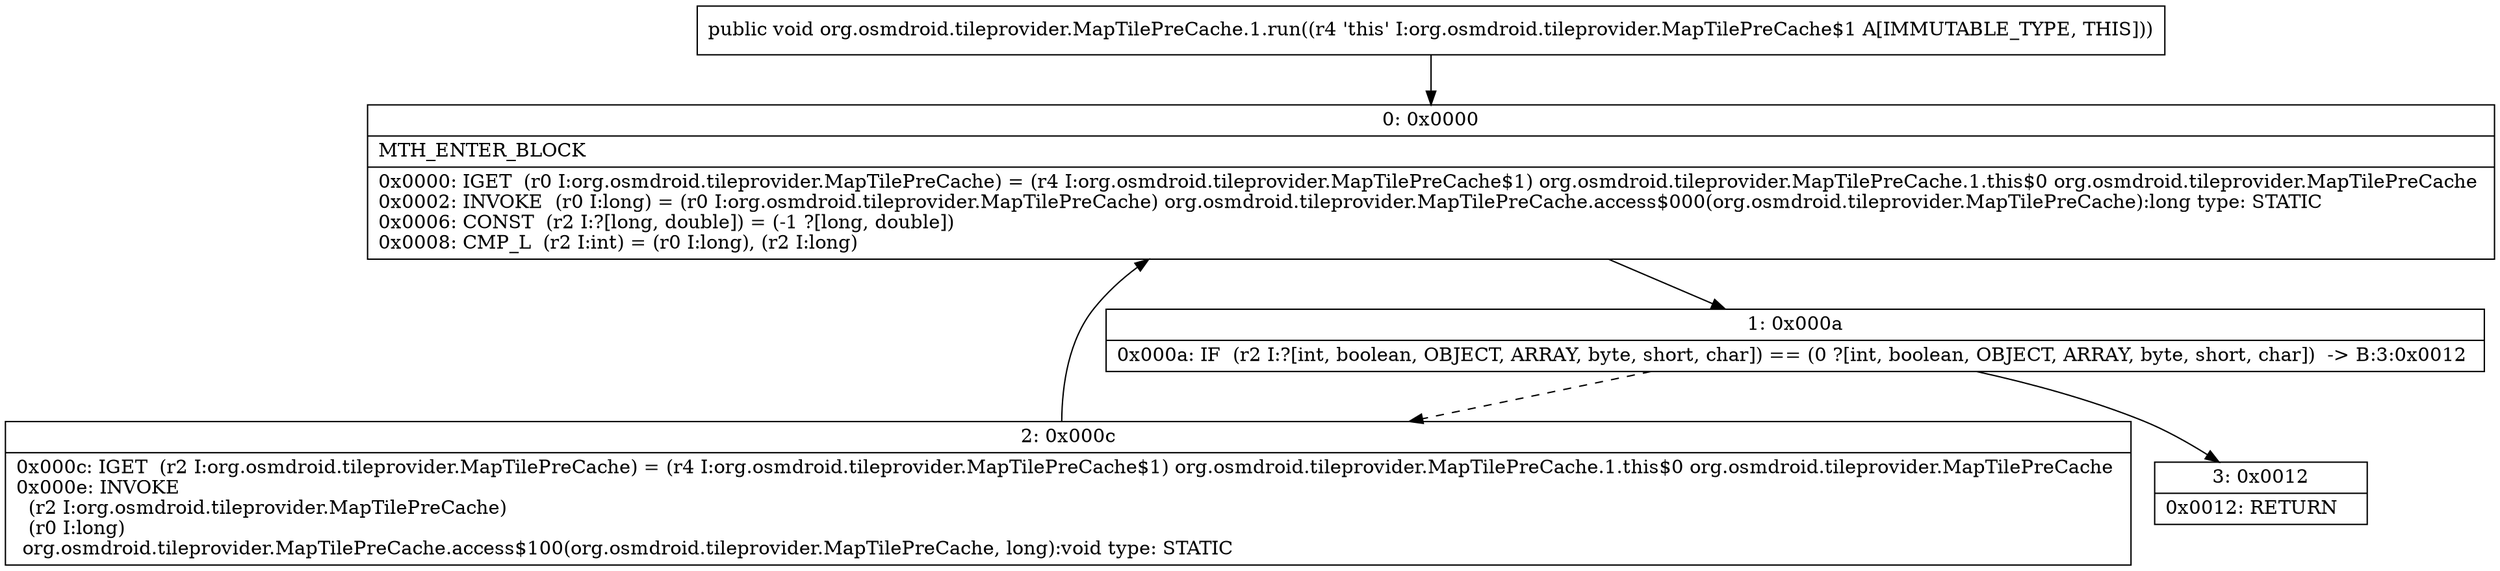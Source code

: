 digraph "CFG fororg.osmdroid.tileprovider.MapTilePreCache.1.run()V" {
Node_0 [shape=record,label="{0\:\ 0x0000|MTH_ENTER_BLOCK\l|0x0000: IGET  (r0 I:org.osmdroid.tileprovider.MapTilePreCache) = (r4 I:org.osmdroid.tileprovider.MapTilePreCache$1) org.osmdroid.tileprovider.MapTilePreCache.1.this$0 org.osmdroid.tileprovider.MapTilePreCache \l0x0002: INVOKE  (r0 I:long) = (r0 I:org.osmdroid.tileprovider.MapTilePreCache) org.osmdroid.tileprovider.MapTilePreCache.access$000(org.osmdroid.tileprovider.MapTilePreCache):long type: STATIC \l0x0006: CONST  (r2 I:?[long, double]) = (\-1 ?[long, double]) \l0x0008: CMP_L  (r2 I:int) = (r0 I:long), (r2 I:long) \l}"];
Node_1 [shape=record,label="{1\:\ 0x000a|0x000a: IF  (r2 I:?[int, boolean, OBJECT, ARRAY, byte, short, char]) == (0 ?[int, boolean, OBJECT, ARRAY, byte, short, char])  \-\> B:3:0x0012 \l}"];
Node_2 [shape=record,label="{2\:\ 0x000c|0x000c: IGET  (r2 I:org.osmdroid.tileprovider.MapTilePreCache) = (r4 I:org.osmdroid.tileprovider.MapTilePreCache$1) org.osmdroid.tileprovider.MapTilePreCache.1.this$0 org.osmdroid.tileprovider.MapTilePreCache \l0x000e: INVOKE  \l  (r2 I:org.osmdroid.tileprovider.MapTilePreCache)\l  (r0 I:long)\l org.osmdroid.tileprovider.MapTilePreCache.access$100(org.osmdroid.tileprovider.MapTilePreCache, long):void type: STATIC \l}"];
Node_3 [shape=record,label="{3\:\ 0x0012|0x0012: RETURN   \l}"];
MethodNode[shape=record,label="{public void org.osmdroid.tileprovider.MapTilePreCache.1.run((r4 'this' I:org.osmdroid.tileprovider.MapTilePreCache$1 A[IMMUTABLE_TYPE, THIS])) }"];
MethodNode -> Node_0;
Node_0 -> Node_1;
Node_1 -> Node_2[style=dashed];
Node_1 -> Node_3;
Node_2 -> Node_0;
}

